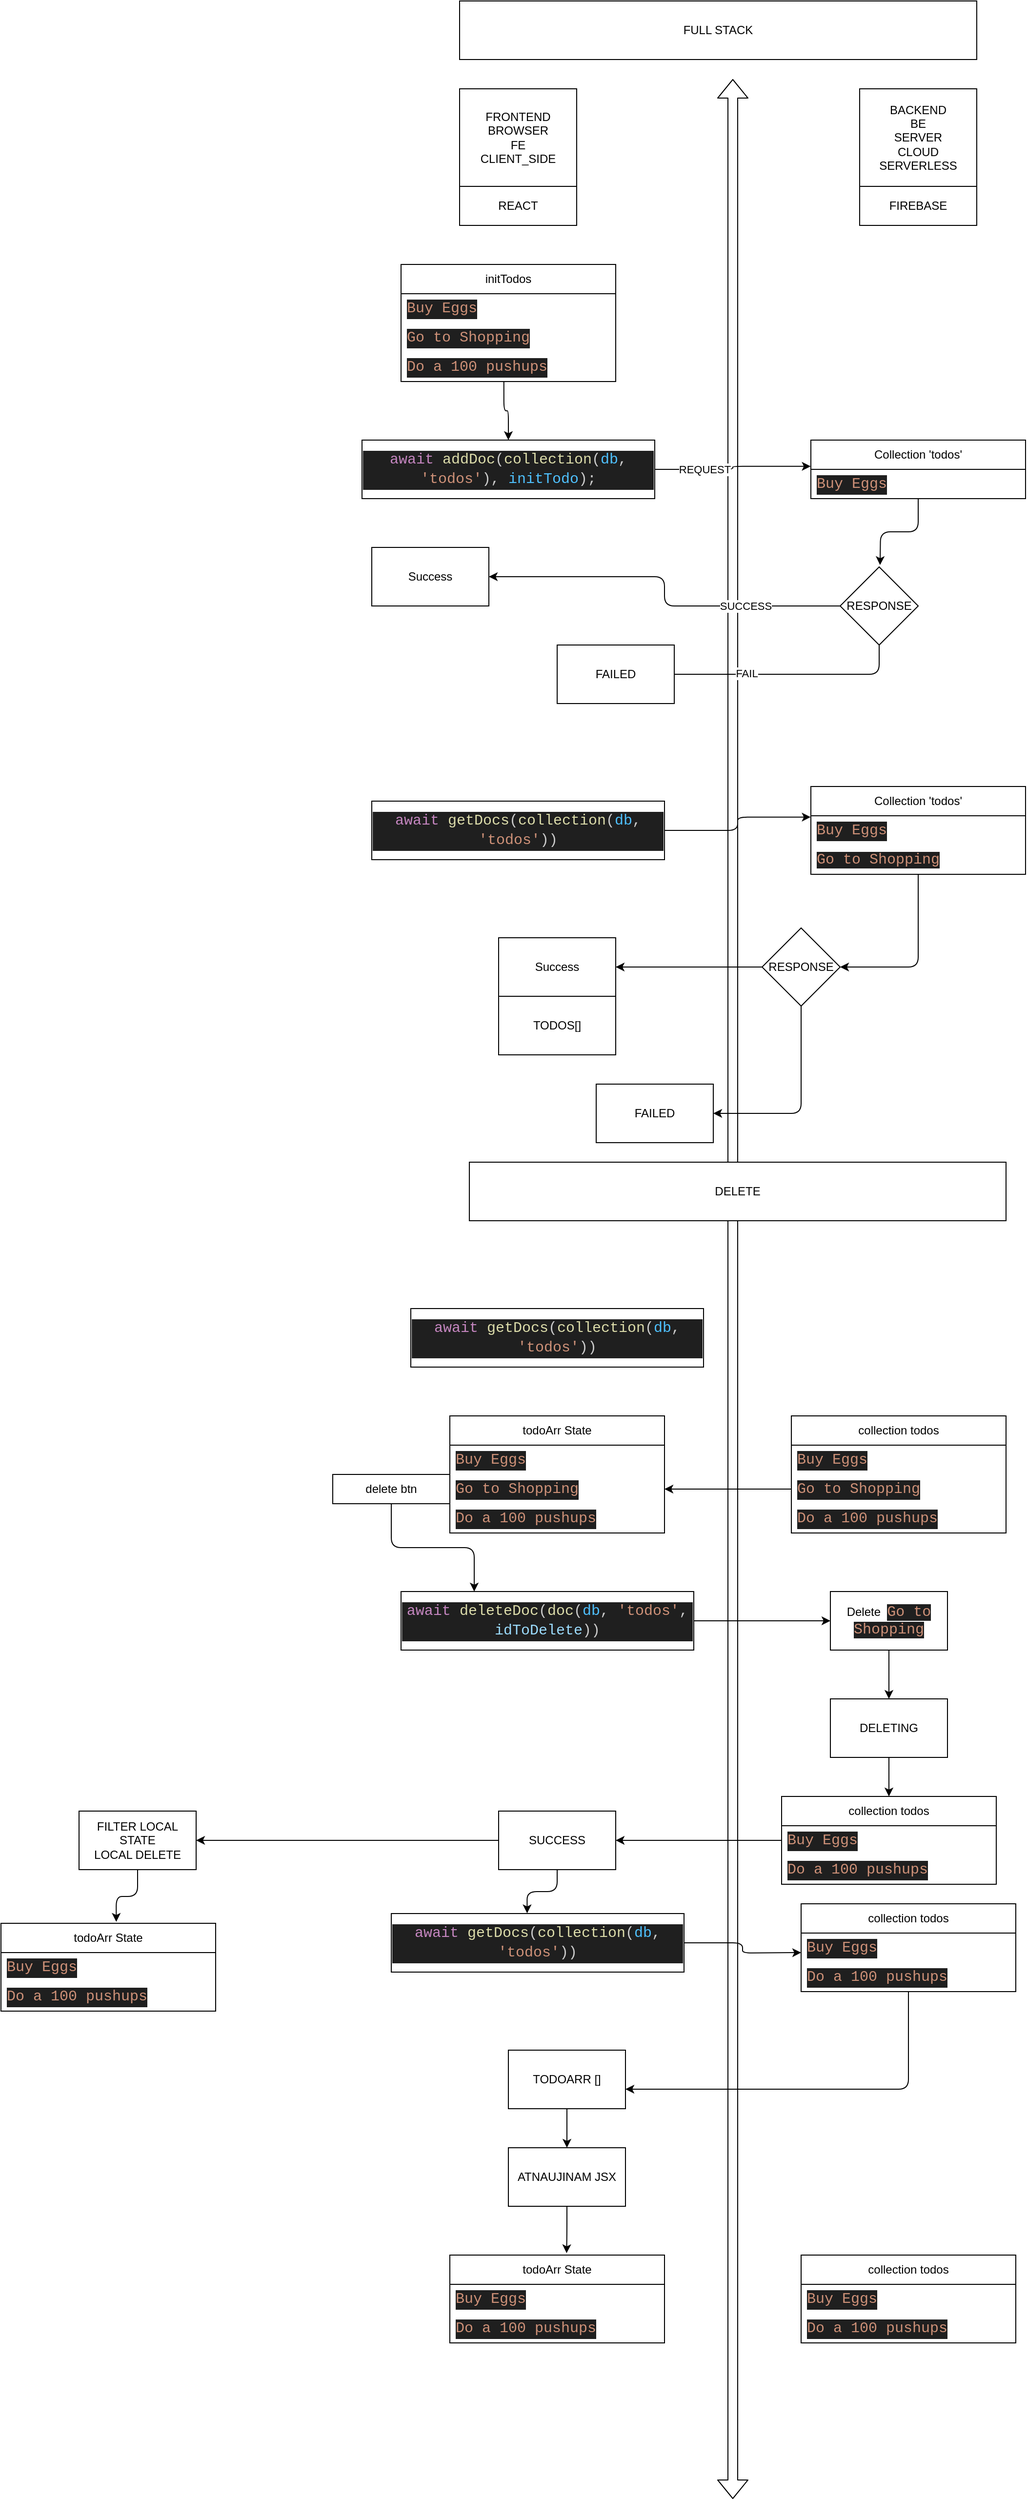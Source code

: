 <mxfile>
    <diagram id="ngRAPKE_8LOOHrz7kV6Y" name="Page-1">
        <mxGraphModel dx="1738" dy="1558" grid="1" gridSize="10" guides="1" tooltips="1" connect="1" arrows="1" fold="1" page="1" pageScale="1" pageWidth="850" pageHeight="1100" math="0" shadow="0">
            <root>
                <mxCell id="0"/>
                <mxCell id="1" parent="0"/>
                <mxCell id="2" value="" style="shape=flexArrow;endArrow=classic;startArrow=classic;html=1;" edge="1" parent="1">
                    <mxGeometry width="100" height="100" relative="1" as="geometry">
                        <mxPoint x="400" y="2490" as="sourcePoint"/>
                        <mxPoint x="400" y="10" as="targetPoint"/>
                    </mxGeometry>
                </mxCell>
                <mxCell id="4" value="BACKEND&lt;br&gt;BE&lt;br&gt;SERVER&lt;br&gt;CLOUD&lt;br&gt;SERVERLESS" style="rounded=0;whiteSpace=wrap;html=1;" vertex="1" parent="1">
                    <mxGeometry x="530" y="20" width="120" height="100" as="geometry"/>
                </mxCell>
                <mxCell id="5" value="FRONTEND&lt;br&gt;BROWSER&lt;br&gt;FE&lt;br&gt;CLIENT_SIDE" style="rounded=0;whiteSpace=wrap;html=1;" vertex="1" parent="1">
                    <mxGeometry x="120" y="20" width="120" height="100" as="geometry"/>
                </mxCell>
                <mxCell id="6" value="REACT" style="rounded=0;whiteSpace=wrap;html=1;" vertex="1" parent="1">
                    <mxGeometry x="120" y="120" width="120" height="40" as="geometry"/>
                </mxCell>
                <mxCell id="7" value="FIREBASE" style="rounded=0;whiteSpace=wrap;html=1;" vertex="1" parent="1">
                    <mxGeometry x="530" y="120" width="120" height="40" as="geometry"/>
                </mxCell>
                <mxCell id="8" value="FULL STACK" style="rounded=0;whiteSpace=wrap;html=1;" vertex="1" parent="1">
                    <mxGeometry x="120" y="-70" width="530" height="60" as="geometry"/>
                </mxCell>
                <mxCell id="9" value="initTodos" style="swimlane;fontStyle=0;childLayout=stackLayout;horizontal=1;startSize=30;horizontalStack=0;resizeParent=1;resizeParentMax=0;resizeLast=0;collapsible=1;marginBottom=0;whiteSpace=wrap;html=1;" vertex="1" parent="1">
                    <mxGeometry x="60" y="200" width="220" height="120" as="geometry"/>
                </mxCell>
                <mxCell id="10" value="&lt;div style=&quot;color: rgb(204, 204, 204); background-color: rgb(31, 31, 31); font-family: &amp;quot;Cascadia code PL&amp;quot;, Menlo, Monaco, &amp;quot;Courier New&amp;quot;, monospace, Consolas, &amp;quot;Courier New&amp;quot;, monospace; font-size: 15px; line-height: 20px;&quot;&gt;&lt;span style=&quot;color: #ce9178;&quot;&gt;Buy Eggs&lt;/span&gt;&lt;/div&gt;" style="text;strokeColor=none;fillColor=none;align=left;verticalAlign=middle;spacingLeft=4;spacingRight=4;overflow=hidden;points=[[0,0.5],[1,0.5]];portConstraint=eastwest;rotatable=0;whiteSpace=wrap;html=1;" vertex="1" parent="9">
                    <mxGeometry y="30" width="220" height="30" as="geometry"/>
                </mxCell>
                <mxCell id="11" value="&lt;div style=&quot;color: rgb(204, 204, 204); background-color: rgb(31, 31, 31); font-family: &amp;quot;Cascadia code PL&amp;quot;, Menlo, Monaco, &amp;quot;Courier New&amp;quot;, monospace, Consolas, &amp;quot;Courier New&amp;quot;, monospace; font-size: 15px; line-height: 20px;&quot;&gt;&lt;span style=&quot;color: #ce9178;&quot;&gt;Go to Shopping&lt;/span&gt;&lt;/div&gt;" style="text;strokeColor=none;fillColor=none;align=left;verticalAlign=middle;spacingLeft=4;spacingRight=4;overflow=hidden;points=[[0,0.5],[1,0.5]];portConstraint=eastwest;rotatable=0;whiteSpace=wrap;html=1;" vertex="1" parent="9">
                    <mxGeometry y="60" width="220" height="30" as="geometry"/>
                </mxCell>
                <mxCell id="12" value="&lt;div style=&quot;color: rgb(204, 204, 204); background-color: rgb(31, 31, 31); font-family: &amp;quot;Cascadia code PL&amp;quot;, Menlo, Monaco, &amp;quot;Courier New&amp;quot;, monospace, Consolas, &amp;quot;Courier New&amp;quot;, monospace; font-size: 15px; line-height: 20px;&quot;&gt;&lt;span style=&quot;color: #ce9178;&quot;&gt;Do a 100 pushups&lt;/span&gt;&lt;/div&gt;" style="text;strokeColor=none;fillColor=none;align=left;verticalAlign=middle;spacingLeft=4;spacingRight=4;overflow=hidden;points=[[0,0.5],[1,0.5]];portConstraint=eastwest;rotatable=0;whiteSpace=wrap;html=1;" vertex="1" parent="9">
                    <mxGeometry y="90" width="220" height="30" as="geometry"/>
                </mxCell>
                <mxCell id="13" style="edgeStyle=orthogonalEdgeStyle;html=1;entryX=0.5;entryY=0;entryDx=0;entryDy=0;exitX=0.479;exitY=0.989;exitDx=0;exitDy=0;exitPerimeter=0;" edge="1" parent="1" source="12" target="18">
                    <mxGeometry relative="1" as="geometry">
                        <mxPoint x="510" y="220" as="targetPoint"/>
                    </mxGeometry>
                </mxCell>
                <mxCell id="21" style="edgeStyle=orthogonalEdgeStyle;html=1;entryX=0.591;entryY=-0.033;entryDx=0;entryDy=0;entryPerimeter=0;" edge="1" parent="1" source="14">
                    <mxGeometry relative="1" as="geometry">
                        <mxPoint x="550.92" y="508.02" as="targetPoint"/>
                    </mxGeometry>
                </mxCell>
                <mxCell id="14" value="Collection 'todos'" style="swimlane;fontStyle=0;childLayout=stackLayout;horizontal=1;startSize=30;horizontalStack=0;resizeParent=1;resizeParentMax=0;resizeLast=0;collapsible=1;marginBottom=0;whiteSpace=wrap;html=1;" vertex="1" parent="1">
                    <mxGeometry x="480" y="380" width="220" height="60" as="geometry"/>
                </mxCell>
                <mxCell id="15" value="&lt;div style=&quot;color: rgb(204, 204, 204); background-color: rgb(31, 31, 31); font-family: &amp;quot;Cascadia code PL&amp;quot;, Menlo, Monaco, &amp;quot;Courier New&amp;quot;, monospace, Consolas, &amp;quot;Courier New&amp;quot;, monospace; font-size: 15px; line-height: 20px;&quot;&gt;&lt;span style=&quot;color: #ce9178;&quot;&gt;Buy Eggs&lt;/span&gt;&lt;/div&gt;" style="text;strokeColor=none;fillColor=none;align=left;verticalAlign=middle;spacingLeft=4;spacingRight=4;overflow=hidden;points=[[0,0.5],[1,0.5]];portConstraint=eastwest;rotatable=0;whiteSpace=wrap;html=1;" vertex="1" parent="14">
                    <mxGeometry y="30" width="220" height="30" as="geometry"/>
                </mxCell>
                <mxCell id="19" style="edgeStyle=orthogonalEdgeStyle;html=1;entryX=-0.001;entryY=-0.103;entryDx=0;entryDy=0;entryPerimeter=0;" edge="1" parent="1" source="18" target="15">
                    <mxGeometry relative="1" as="geometry"/>
                </mxCell>
                <mxCell id="29" value="REQUEST" style="edgeLabel;html=1;align=center;verticalAlign=middle;resizable=0;points=[];" vertex="1" connectable="0" parent="19">
                    <mxGeometry x="-0.378" relative="1" as="geometry">
                        <mxPoint as="offset"/>
                    </mxGeometry>
                </mxCell>
                <mxCell id="18" value="&lt;div style=&quot;color: rgb(204, 204, 204); background-color: rgb(31, 31, 31); font-family: &amp;quot;Cascadia code PL&amp;quot;, Menlo, Monaco, &amp;quot;Courier New&amp;quot;, monospace, Consolas, &amp;quot;Courier New&amp;quot;, monospace; font-size: 15px; line-height: 20px;&quot;&gt;&lt;span style=&quot;color: #c586c0;&quot;&gt;await&lt;/span&gt; &lt;span style=&quot;color: #dcdcaa;&quot;&gt;addDoc&lt;/span&gt;(&lt;span style=&quot;color: #dcdcaa;&quot;&gt;collection&lt;/span&gt;(&lt;span style=&quot;color: #4fc1ff;&quot;&gt;db&lt;/span&gt;, &lt;span style=&quot;color: #ce9178;&quot;&gt;'todos'&lt;/span&gt;), &lt;span style=&quot;color: #4fc1ff;&quot;&gt;initTodo&lt;/span&gt;);&lt;/div&gt;" style="rounded=0;whiteSpace=wrap;html=1;" vertex="1" parent="1">
                    <mxGeometry x="20" y="380" width="300" height="60" as="geometry"/>
                </mxCell>
                <mxCell id="22" style="edgeStyle=orthogonalEdgeStyle;html=1;exitX=0;exitY=0.5;exitDx=0;exitDy=0;entryX=1;entryY=0.5;entryDx=0;entryDy=0;" edge="1" parent="1" source="24" target="23">
                    <mxGeometry relative="1" as="geometry">
                        <mxPoint x="240" y="520" as="targetPoint"/>
                        <mxPoint x="480" y="540" as="sourcePoint"/>
                    </mxGeometry>
                </mxCell>
                <mxCell id="25" value="SUCCESS" style="edgeLabel;html=1;align=center;verticalAlign=middle;resizable=0;points=[];" vertex="1" connectable="0" parent="22">
                    <mxGeometry x="-0.398" y="2" relative="1" as="geometry">
                        <mxPoint x="20" y="-2" as="offset"/>
                    </mxGeometry>
                </mxCell>
                <mxCell id="23" value="Success" style="rounded=0;whiteSpace=wrap;html=1;" vertex="1" parent="1">
                    <mxGeometry x="30" y="490" width="120" height="60" as="geometry"/>
                </mxCell>
                <mxCell id="26" style="edgeStyle=orthogonalEdgeStyle;html=1;entryX=1;entryY=0.5;entryDx=0;entryDy=0;" edge="1" parent="1" source="24" target="28">
                    <mxGeometry relative="1" as="geometry">
                        <mxPoint x="290" y="660" as="targetPoint"/>
                        <Array as="points">
                            <mxPoint x="550" y="620"/>
                            <mxPoint x="290" y="620"/>
                            <mxPoint x="290" y="630"/>
                            <mxPoint x="250" y="630"/>
                        </Array>
                    </mxGeometry>
                </mxCell>
                <mxCell id="27" value="FAIL" style="edgeLabel;html=1;align=center;verticalAlign=middle;resizable=0;points=[];" vertex="1" connectable="0" parent="26">
                    <mxGeometry x="-0.246" y="-1" relative="1" as="geometry">
                        <mxPoint as="offset"/>
                    </mxGeometry>
                </mxCell>
                <mxCell id="24" value="RESPONSE" style="rhombus;whiteSpace=wrap;html=1;" vertex="1" parent="1">
                    <mxGeometry x="510" y="510" width="80" height="80" as="geometry"/>
                </mxCell>
                <mxCell id="28" value="FAILED" style="rounded=0;whiteSpace=wrap;html=1;" vertex="1" parent="1">
                    <mxGeometry x="220" y="590" width="120" height="60" as="geometry"/>
                </mxCell>
                <mxCell id="33" style="edgeStyle=orthogonalEdgeStyle;html=1;entryX=-0.001;entryY=0.045;entryDx=0;entryDy=0;entryPerimeter=0;" edge="1" parent="1" source="30" target="32">
                    <mxGeometry relative="1" as="geometry"/>
                </mxCell>
                <mxCell id="30" value="&lt;div style=&quot;color: rgb(204, 204, 204); background-color: rgb(31, 31, 31); font-family: &amp;quot;Cascadia code PL&amp;quot;, Menlo, Monaco, &amp;quot;Courier New&amp;quot;, monospace, Consolas, &amp;quot;Courier New&amp;quot;, monospace; font-size: 15px; line-height: 20px;&quot;&gt;&lt;span style=&quot;color: #c586c0;&quot;&gt;await&lt;/span&gt; &lt;span style=&quot;color: #dcdcaa;&quot;&gt;getDocs&lt;/span&gt;(&lt;span style=&quot;color: #dcdcaa;&quot;&gt;collection&lt;/span&gt;(&lt;span style=&quot;color: #4fc1ff;&quot;&gt;db&lt;/span&gt;, &lt;span style=&quot;color: #ce9178;&quot;&gt;'todos'&lt;/span&gt;))&lt;/div&gt;" style="rounded=0;whiteSpace=wrap;html=1;" vertex="1" parent="1">
                    <mxGeometry x="30" y="750" width="300" height="60" as="geometry"/>
                </mxCell>
                <mxCell id="37" style="edgeStyle=orthogonalEdgeStyle;html=1;entryX=1;entryY=0.5;entryDx=0;entryDy=0;" edge="1" parent="1" source="31" target="36">
                    <mxGeometry relative="1" as="geometry"/>
                </mxCell>
                <mxCell id="31" value="Collection 'todos'" style="swimlane;fontStyle=0;childLayout=stackLayout;horizontal=1;startSize=30;horizontalStack=0;resizeParent=1;resizeParentMax=0;resizeLast=0;collapsible=1;marginBottom=0;whiteSpace=wrap;html=1;" vertex="1" parent="1">
                    <mxGeometry x="480" y="735" width="220" height="90" as="geometry"/>
                </mxCell>
                <mxCell id="32" value="&lt;div style=&quot;color: rgb(204, 204, 204); background-color: rgb(31, 31, 31); font-family: &amp;quot;Cascadia code PL&amp;quot;, Menlo, Monaco, &amp;quot;Courier New&amp;quot;, monospace, Consolas, &amp;quot;Courier New&amp;quot;, monospace; font-size: 15px; line-height: 20px;&quot;&gt;&lt;span style=&quot;color: #ce9178;&quot;&gt;Buy Eggs&lt;/span&gt;&lt;/div&gt;" style="text;strokeColor=none;fillColor=none;align=left;verticalAlign=middle;spacingLeft=4;spacingRight=4;overflow=hidden;points=[[0,0.5],[1,0.5]];portConstraint=eastwest;rotatable=0;whiteSpace=wrap;html=1;" vertex="1" parent="31">
                    <mxGeometry y="30" width="220" height="30" as="geometry"/>
                </mxCell>
                <mxCell id="35" value="&lt;span style=&quot;color: rgb(206, 145, 120); font-family: &amp;quot;Cascadia code PL&amp;quot;, Menlo, Monaco, &amp;quot;Courier New&amp;quot;, monospace, Consolas, &amp;quot;Courier New&amp;quot;, monospace; font-size: 15px; background-color: rgb(31, 31, 31);&quot;&gt;Go to Shopping&lt;/span&gt;" style="text;strokeColor=none;fillColor=none;align=left;verticalAlign=middle;spacingLeft=4;spacingRight=4;overflow=hidden;points=[[0,0.5],[1,0.5]];portConstraint=eastwest;rotatable=0;whiteSpace=wrap;html=1;" vertex="1" parent="31">
                    <mxGeometry y="60" width="220" height="30" as="geometry"/>
                </mxCell>
                <mxCell id="38" style="edgeStyle=orthogonalEdgeStyle;html=1;" edge="1" parent="1" source="36">
                    <mxGeometry relative="1" as="geometry">
                        <mxPoint x="280" y="920" as="targetPoint"/>
                    </mxGeometry>
                </mxCell>
                <mxCell id="41" style="edgeStyle=orthogonalEdgeStyle;html=1;" edge="1" parent="1" source="36">
                    <mxGeometry relative="1" as="geometry">
                        <mxPoint x="380" y="1070" as="targetPoint"/>
                        <Array as="points">
                            <mxPoint x="470" y="1070"/>
                        </Array>
                    </mxGeometry>
                </mxCell>
                <mxCell id="36" value="RESPONSE" style="rhombus;whiteSpace=wrap;html=1;" vertex="1" parent="1">
                    <mxGeometry x="430" y="880" width="80" height="80" as="geometry"/>
                </mxCell>
                <mxCell id="39" value="Success" style="rounded=0;whiteSpace=wrap;html=1;" vertex="1" parent="1">
                    <mxGeometry x="160" y="890" width="120" height="60" as="geometry"/>
                </mxCell>
                <mxCell id="40" value="TODOS[]" style="rounded=0;whiteSpace=wrap;html=1;" vertex="1" parent="1">
                    <mxGeometry x="160" y="950" width="120" height="60" as="geometry"/>
                </mxCell>
                <mxCell id="42" value="FAILED" style="rounded=0;whiteSpace=wrap;html=1;" vertex="1" parent="1">
                    <mxGeometry x="260" y="1040" width="120" height="60" as="geometry"/>
                </mxCell>
                <mxCell id="43" value="collection todos" style="swimlane;fontStyle=0;childLayout=stackLayout;horizontal=1;startSize=30;horizontalStack=0;resizeParent=1;resizeParentMax=0;resizeLast=0;collapsible=1;marginBottom=0;whiteSpace=wrap;html=1;" vertex="1" parent="1">
                    <mxGeometry x="460" y="1380" width="220" height="120" as="geometry"/>
                </mxCell>
                <mxCell id="44" value="&lt;div style=&quot;color: rgb(204, 204, 204); background-color: rgb(31, 31, 31); font-family: &amp;quot;Cascadia code PL&amp;quot;, Menlo, Monaco, &amp;quot;Courier New&amp;quot;, monospace, Consolas, &amp;quot;Courier New&amp;quot;, monospace; font-size: 15px; line-height: 20px;&quot;&gt;&lt;span style=&quot;color: #ce9178;&quot;&gt;Buy Eggs&lt;/span&gt;&lt;/div&gt;" style="text;strokeColor=none;fillColor=none;align=left;verticalAlign=middle;spacingLeft=4;spacingRight=4;overflow=hidden;points=[[0,0.5],[1,0.5]];portConstraint=eastwest;rotatable=0;whiteSpace=wrap;html=1;" vertex="1" parent="43">
                    <mxGeometry y="30" width="220" height="30" as="geometry"/>
                </mxCell>
                <mxCell id="45" value="&lt;div style=&quot;color: rgb(204, 204, 204); background-color: rgb(31, 31, 31); font-family: &amp;quot;Cascadia code PL&amp;quot;, Menlo, Monaco, &amp;quot;Courier New&amp;quot;, monospace, Consolas, &amp;quot;Courier New&amp;quot;, monospace; font-size: 15px; line-height: 20px;&quot;&gt;&lt;span style=&quot;color: #ce9178;&quot;&gt;Go to Shopping&lt;/span&gt;&lt;/div&gt;" style="text;strokeColor=none;fillColor=none;align=left;verticalAlign=middle;spacingLeft=4;spacingRight=4;overflow=hidden;points=[[0,0.5],[1,0.5]];portConstraint=eastwest;rotatable=0;whiteSpace=wrap;html=1;" vertex="1" parent="43">
                    <mxGeometry y="60" width="220" height="30" as="geometry"/>
                </mxCell>
                <mxCell id="46" value="&lt;div style=&quot;color: rgb(204, 204, 204); background-color: rgb(31, 31, 31); font-family: &amp;quot;Cascadia code PL&amp;quot;, Menlo, Monaco, &amp;quot;Courier New&amp;quot;, monospace, Consolas, &amp;quot;Courier New&amp;quot;, monospace; font-size: 15px; line-height: 20px;&quot;&gt;&lt;span style=&quot;color: #ce9178;&quot;&gt;Do a 100 pushups&lt;/span&gt;&lt;/div&gt;" style="text;strokeColor=none;fillColor=none;align=left;verticalAlign=middle;spacingLeft=4;spacingRight=4;overflow=hidden;points=[[0,0.5],[1,0.5]];portConstraint=eastwest;rotatable=0;whiteSpace=wrap;html=1;" vertex="1" parent="43">
                    <mxGeometry y="90" width="220" height="30" as="geometry"/>
                </mxCell>
                <mxCell id="47" value="DELETE" style="rounded=0;whiteSpace=wrap;html=1;" vertex="1" parent="1">
                    <mxGeometry x="130" y="1120" width="550" height="60" as="geometry"/>
                </mxCell>
                <mxCell id="48" value="todoArr State" style="swimlane;fontStyle=0;childLayout=stackLayout;horizontal=1;startSize=30;horizontalStack=0;resizeParent=1;resizeParentMax=0;resizeLast=0;collapsible=1;marginBottom=0;whiteSpace=wrap;html=1;" vertex="1" parent="1">
                    <mxGeometry x="110" y="1380" width="220" height="120" as="geometry"/>
                </mxCell>
                <mxCell id="49" value="&lt;div style=&quot;color: rgb(204, 204, 204); background-color: rgb(31, 31, 31); font-family: &amp;quot;Cascadia code PL&amp;quot;, Menlo, Monaco, &amp;quot;Courier New&amp;quot;, monospace, Consolas, &amp;quot;Courier New&amp;quot;, monospace; font-size: 15px; line-height: 20px;&quot;&gt;&lt;span style=&quot;color: #ce9178;&quot;&gt;Buy Eggs&lt;/span&gt;&lt;/div&gt;" style="text;strokeColor=none;fillColor=none;align=left;verticalAlign=middle;spacingLeft=4;spacingRight=4;overflow=hidden;points=[[0,0.5],[1,0.5]];portConstraint=eastwest;rotatable=0;whiteSpace=wrap;html=1;" vertex="1" parent="48">
                    <mxGeometry y="30" width="220" height="30" as="geometry"/>
                </mxCell>
                <mxCell id="50" value="&lt;div style=&quot;color: rgb(204, 204, 204); background-color: rgb(31, 31, 31); font-family: &amp;quot;Cascadia code PL&amp;quot;, Menlo, Monaco, &amp;quot;Courier New&amp;quot;, monospace, Consolas, &amp;quot;Courier New&amp;quot;, monospace; font-size: 15px; line-height: 20px;&quot;&gt;&lt;span style=&quot;color: #ce9178;&quot;&gt;Go to Shopping&lt;/span&gt;&lt;/div&gt;" style="text;strokeColor=none;fillColor=none;align=left;verticalAlign=middle;spacingLeft=4;spacingRight=4;overflow=hidden;points=[[0,0.5],[1,0.5]];portConstraint=eastwest;rotatable=0;whiteSpace=wrap;html=1;" vertex="1" parent="48">
                    <mxGeometry y="60" width="220" height="30" as="geometry"/>
                </mxCell>
                <mxCell id="51" value="&lt;div style=&quot;color: rgb(204, 204, 204); background-color: rgb(31, 31, 31); font-family: &amp;quot;Cascadia code PL&amp;quot;, Menlo, Monaco, &amp;quot;Courier New&amp;quot;, monospace, Consolas, &amp;quot;Courier New&amp;quot;, monospace; font-size: 15px; line-height: 20px;&quot;&gt;&lt;span style=&quot;color: #ce9178;&quot;&gt;Do a 100 pushups&lt;/span&gt;&lt;/div&gt;" style="text;strokeColor=none;fillColor=none;align=left;verticalAlign=middle;spacingLeft=4;spacingRight=4;overflow=hidden;points=[[0,0.5],[1,0.5]];portConstraint=eastwest;rotatable=0;whiteSpace=wrap;html=1;" vertex="1" parent="48">
                    <mxGeometry y="90" width="220" height="30" as="geometry"/>
                </mxCell>
                <mxCell id="52" value="&lt;div style=&quot;color: rgb(204, 204, 204); background-color: rgb(31, 31, 31); font-family: &amp;quot;Cascadia code PL&amp;quot;, Menlo, Monaco, &amp;quot;Courier New&amp;quot;, monospace, Consolas, &amp;quot;Courier New&amp;quot;, monospace; font-size: 15px; line-height: 20px;&quot;&gt;&lt;span style=&quot;color: #c586c0;&quot;&gt;await&lt;/span&gt; &lt;span style=&quot;color: #dcdcaa;&quot;&gt;getDocs&lt;/span&gt;(&lt;span style=&quot;color: #dcdcaa;&quot;&gt;collection&lt;/span&gt;(&lt;span style=&quot;color: #4fc1ff;&quot;&gt;db&lt;/span&gt;, &lt;span style=&quot;color: #ce9178;&quot;&gt;'todos'&lt;/span&gt;))&lt;/div&gt;" style="rounded=0;whiteSpace=wrap;html=1;" vertex="1" parent="1">
                    <mxGeometry x="70" y="1270" width="300" height="60" as="geometry"/>
                </mxCell>
                <mxCell id="53" style="edgeStyle=orthogonalEdgeStyle;html=1;entryX=1;entryY=0.5;entryDx=0;entryDy=0;" edge="1" parent="1" source="45" target="50">
                    <mxGeometry relative="1" as="geometry"/>
                </mxCell>
                <mxCell id="57" style="edgeStyle=orthogonalEdgeStyle;html=1;entryX=0;entryY=0.5;entryDx=0;entryDy=0;" edge="1" parent="1" source="54" target="58">
                    <mxGeometry relative="1" as="geometry">
                        <mxPoint x="480" y="1590" as="targetPoint"/>
                    </mxGeometry>
                </mxCell>
                <mxCell id="54" value="&lt;div style=&quot;color: rgb(204, 204, 204); background-color: rgb(31, 31, 31); font-family: &amp;quot;Cascadia code PL&amp;quot;, Menlo, Monaco, &amp;quot;Courier New&amp;quot;, monospace, Consolas, &amp;quot;Courier New&amp;quot;, monospace; font-size: 15px; line-height: 20px;&quot;&gt;&lt;div style=&quot;line-height: 20px;&quot;&gt;&lt;span style=&quot;color: #c586c0;&quot;&gt;await&lt;/span&gt; &lt;span style=&quot;color: #dcdcaa;&quot;&gt;deleteDoc&lt;/span&gt;(&lt;span style=&quot;color: #dcdcaa;&quot;&gt;doc&lt;/span&gt;(&lt;span style=&quot;color: #4fc1ff;&quot;&gt;db&lt;/span&gt;, &lt;span style=&quot;color: #ce9178;&quot;&gt;'todos'&lt;/span&gt;, &lt;span style=&quot;color: #9cdcfe;&quot;&gt;idToDelete&lt;/span&gt;))&lt;/div&gt;&lt;/div&gt;" style="rounded=0;whiteSpace=wrap;html=1;" vertex="1" parent="1">
                    <mxGeometry x="60" y="1560" width="300" height="60" as="geometry"/>
                </mxCell>
                <mxCell id="56" style="edgeStyle=orthogonalEdgeStyle;html=1;entryX=0.25;entryY=0;entryDx=0;entryDy=0;" edge="1" parent="1" source="55" target="54">
                    <mxGeometry relative="1" as="geometry"/>
                </mxCell>
                <mxCell id="55" value="delete btn" style="rounded=0;whiteSpace=wrap;html=1;" vertex="1" parent="1">
                    <mxGeometry x="-10" y="1440" width="120" height="30" as="geometry"/>
                </mxCell>
                <mxCell id="64" style="edgeStyle=orthogonalEdgeStyle;html=1;entryX=0.5;entryY=0;entryDx=0;entryDy=0;" edge="1" parent="1" source="58" target="59">
                    <mxGeometry relative="1" as="geometry"/>
                </mxCell>
                <mxCell id="58" value="Delete&amp;nbsp;&amp;nbsp;&lt;span style=&quot;color: rgb(206, 145, 120); font-family: &amp;quot;Cascadia code PL&amp;quot;, Menlo, Monaco, &amp;quot;Courier New&amp;quot;, monospace, Consolas, &amp;quot;Courier New&amp;quot;, monospace; font-size: 15px; text-align: left; background-color: rgb(31, 31, 31);&quot;&gt;Go to Shopping&lt;/span&gt;" style="rounded=0;whiteSpace=wrap;html=1;" vertex="1" parent="1">
                    <mxGeometry x="500" y="1560" width="120" height="60" as="geometry"/>
                </mxCell>
                <mxCell id="65" style="edgeStyle=orthogonalEdgeStyle;html=1;entryX=0.5;entryY=0;entryDx=0;entryDy=0;" edge="1" parent="1" source="59" target="60">
                    <mxGeometry relative="1" as="geometry"/>
                </mxCell>
                <mxCell id="59" value="DELETING" style="rounded=0;whiteSpace=wrap;html=1;" vertex="1" parent="1">
                    <mxGeometry x="500" y="1670" width="120" height="60" as="geometry"/>
                </mxCell>
                <mxCell id="60" value="collection todos" style="swimlane;fontStyle=0;childLayout=stackLayout;horizontal=1;startSize=30;horizontalStack=0;resizeParent=1;resizeParentMax=0;resizeLast=0;collapsible=1;marginBottom=0;whiteSpace=wrap;html=1;" vertex="1" parent="1">
                    <mxGeometry x="450" y="1770" width="220" height="90" as="geometry"/>
                </mxCell>
                <mxCell id="61" value="&lt;div style=&quot;color: rgb(204, 204, 204); background-color: rgb(31, 31, 31); font-family: &amp;quot;Cascadia code PL&amp;quot;, Menlo, Monaco, &amp;quot;Courier New&amp;quot;, monospace, Consolas, &amp;quot;Courier New&amp;quot;, monospace; font-size: 15px; line-height: 20px;&quot;&gt;&lt;span style=&quot;color: #ce9178;&quot;&gt;Buy Eggs&lt;/span&gt;&lt;/div&gt;" style="text;strokeColor=none;fillColor=none;align=left;verticalAlign=middle;spacingLeft=4;spacingRight=4;overflow=hidden;points=[[0,0.5],[1,0.5]];portConstraint=eastwest;rotatable=0;whiteSpace=wrap;html=1;" vertex="1" parent="60">
                    <mxGeometry y="30" width="220" height="30" as="geometry"/>
                </mxCell>
                <mxCell id="63" value="&lt;div style=&quot;color: rgb(204, 204, 204); background-color: rgb(31, 31, 31); font-family: &amp;quot;Cascadia code PL&amp;quot;, Menlo, Monaco, &amp;quot;Courier New&amp;quot;, monospace, Consolas, &amp;quot;Courier New&amp;quot;, monospace; font-size: 15px; line-height: 20px;&quot;&gt;&lt;span style=&quot;color: #ce9178;&quot;&gt;Do a 100 pushups&lt;/span&gt;&lt;/div&gt;" style="text;strokeColor=none;fillColor=none;align=left;verticalAlign=middle;spacingLeft=4;spacingRight=4;overflow=hidden;points=[[0,0.5],[1,0.5]];portConstraint=eastwest;rotatable=0;whiteSpace=wrap;html=1;" vertex="1" parent="60">
                    <mxGeometry y="60" width="220" height="30" as="geometry"/>
                </mxCell>
                <mxCell id="66" style="edgeStyle=orthogonalEdgeStyle;html=1;" edge="1" parent="1" source="61" target="67">
                    <mxGeometry relative="1" as="geometry">
                        <mxPoint x="310" y="1815" as="targetPoint"/>
                    </mxGeometry>
                </mxCell>
                <mxCell id="69" style="edgeStyle=orthogonalEdgeStyle;html=1;entryX=0.464;entryY=-0.005;entryDx=0;entryDy=0;entryPerimeter=0;" edge="1" parent="1" source="67" target="68">
                    <mxGeometry relative="1" as="geometry"/>
                </mxCell>
                <mxCell id="86" style="edgeStyle=orthogonalEdgeStyle;html=1;" edge="1" parent="1" source="67" target="87">
                    <mxGeometry relative="1" as="geometry">
                        <mxPoint x="-190" y="1830" as="targetPoint"/>
                    </mxGeometry>
                </mxCell>
                <mxCell id="67" value="SUCCESS" style="rounded=0;whiteSpace=wrap;html=1;" vertex="1" parent="1">
                    <mxGeometry x="160" y="1785" width="120" height="60" as="geometry"/>
                </mxCell>
                <mxCell id="70" style="edgeStyle=orthogonalEdgeStyle;html=1;" edge="1" parent="1" source="68">
                    <mxGeometry relative="1" as="geometry">
                        <mxPoint x="470" y="1930" as="targetPoint"/>
                    </mxGeometry>
                </mxCell>
                <mxCell id="68" value="&lt;div style=&quot;color: rgb(204, 204, 204); background-color: rgb(31, 31, 31); font-family: &amp;quot;Cascadia code PL&amp;quot;, Menlo, Monaco, &amp;quot;Courier New&amp;quot;, monospace, Consolas, &amp;quot;Courier New&amp;quot;, monospace; font-size: 15px; line-height: 20px;&quot;&gt;&lt;span style=&quot;color: #c586c0;&quot;&gt;await&lt;/span&gt; &lt;span style=&quot;color: #dcdcaa;&quot;&gt;getDocs&lt;/span&gt;(&lt;span style=&quot;color: #dcdcaa;&quot;&gt;collection&lt;/span&gt;(&lt;span style=&quot;color: #4fc1ff;&quot;&gt;db&lt;/span&gt;, &lt;span style=&quot;color: #ce9178;&quot;&gt;'todos'&lt;/span&gt;))&lt;/div&gt;" style="rounded=0;whiteSpace=wrap;html=1;" vertex="1" parent="1">
                    <mxGeometry x="50" y="1890" width="300" height="60" as="geometry"/>
                </mxCell>
                <mxCell id="74" style="edgeStyle=orthogonalEdgeStyle;html=1;" edge="1" parent="1" source="71" target="75">
                    <mxGeometry relative="1" as="geometry">
                        <mxPoint x="280" y="2070" as="targetPoint"/>
                        <Array as="points">
                            <mxPoint x="580" y="2070"/>
                        </Array>
                    </mxGeometry>
                </mxCell>
                <mxCell id="71" value="collection todos" style="swimlane;fontStyle=0;childLayout=stackLayout;horizontal=1;startSize=30;horizontalStack=0;resizeParent=1;resizeParentMax=0;resizeLast=0;collapsible=1;marginBottom=0;whiteSpace=wrap;html=1;" vertex="1" parent="1">
                    <mxGeometry x="470" y="1880" width="220" height="90" as="geometry"/>
                </mxCell>
                <mxCell id="72" value="&lt;div style=&quot;color: rgb(204, 204, 204); background-color: rgb(31, 31, 31); font-family: &amp;quot;Cascadia code PL&amp;quot;, Menlo, Monaco, &amp;quot;Courier New&amp;quot;, monospace, Consolas, &amp;quot;Courier New&amp;quot;, monospace; font-size: 15px; line-height: 20px;&quot;&gt;&lt;span style=&quot;color: #ce9178;&quot;&gt;Buy Eggs&lt;/span&gt;&lt;/div&gt;" style="text;strokeColor=none;fillColor=none;align=left;verticalAlign=middle;spacingLeft=4;spacingRight=4;overflow=hidden;points=[[0,0.5],[1,0.5]];portConstraint=eastwest;rotatable=0;whiteSpace=wrap;html=1;" vertex="1" parent="71">
                    <mxGeometry y="30" width="220" height="30" as="geometry"/>
                </mxCell>
                <mxCell id="73" value="&lt;div style=&quot;color: rgb(204, 204, 204); background-color: rgb(31, 31, 31); font-family: &amp;quot;Cascadia code PL&amp;quot;, Menlo, Monaco, &amp;quot;Courier New&amp;quot;, monospace, Consolas, &amp;quot;Courier New&amp;quot;, monospace; font-size: 15px; line-height: 20px;&quot;&gt;&lt;span style=&quot;color: #ce9178;&quot;&gt;Do a 100 pushups&lt;/span&gt;&lt;/div&gt;" style="text;strokeColor=none;fillColor=none;align=left;verticalAlign=middle;spacingLeft=4;spacingRight=4;overflow=hidden;points=[[0,0.5],[1,0.5]];portConstraint=eastwest;rotatable=0;whiteSpace=wrap;html=1;" vertex="1" parent="71">
                    <mxGeometry y="60" width="220" height="30" as="geometry"/>
                </mxCell>
                <mxCell id="77" value="" style="edgeStyle=orthogonalEdgeStyle;html=1;" edge="1" parent="1" source="75" target="76">
                    <mxGeometry relative="1" as="geometry"/>
                </mxCell>
                <mxCell id="75" value="TODOARR []" style="rounded=0;whiteSpace=wrap;html=1;" vertex="1" parent="1">
                    <mxGeometry x="170" y="2030" width="120" height="60" as="geometry"/>
                </mxCell>
                <mxCell id="82" style="edgeStyle=orthogonalEdgeStyle;html=1;entryX=0.544;entryY=-0.022;entryDx=0;entryDy=0;entryPerimeter=0;" edge="1" parent="1" source="76" target="78">
                    <mxGeometry relative="1" as="geometry"/>
                </mxCell>
                <mxCell id="76" value="ATNAUJINAM JSX" style="rounded=0;whiteSpace=wrap;html=1;" vertex="1" parent="1">
                    <mxGeometry x="170" y="2130" width="120" height="60" as="geometry"/>
                </mxCell>
                <mxCell id="78" value="todoArr State" style="swimlane;fontStyle=0;childLayout=stackLayout;horizontal=1;startSize=30;horizontalStack=0;resizeParent=1;resizeParentMax=0;resizeLast=0;collapsible=1;marginBottom=0;whiteSpace=wrap;html=1;" vertex="1" parent="1">
                    <mxGeometry x="110" y="2240" width="220" height="90" as="geometry"/>
                </mxCell>
                <mxCell id="79" value="&lt;div style=&quot;color: rgb(204, 204, 204); background-color: rgb(31, 31, 31); font-family: &amp;quot;Cascadia code PL&amp;quot;, Menlo, Monaco, &amp;quot;Courier New&amp;quot;, monospace, Consolas, &amp;quot;Courier New&amp;quot;, monospace; font-size: 15px; line-height: 20px;&quot;&gt;&lt;span style=&quot;color: #ce9178;&quot;&gt;Buy Eggs&lt;/span&gt;&lt;/div&gt;" style="text;strokeColor=none;fillColor=none;align=left;verticalAlign=middle;spacingLeft=4;spacingRight=4;overflow=hidden;points=[[0,0.5],[1,0.5]];portConstraint=eastwest;rotatable=0;whiteSpace=wrap;html=1;" vertex="1" parent="78">
                    <mxGeometry y="30" width="220" height="30" as="geometry"/>
                </mxCell>
                <mxCell id="81" value="&lt;div style=&quot;color: rgb(204, 204, 204); background-color: rgb(31, 31, 31); font-family: &amp;quot;Cascadia code PL&amp;quot;, Menlo, Monaco, &amp;quot;Courier New&amp;quot;, monospace, Consolas, &amp;quot;Courier New&amp;quot;, monospace; font-size: 15px; line-height: 20px;&quot;&gt;&lt;span style=&quot;color: #ce9178;&quot;&gt;Do a 100 pushups&lt;/span&gt;&lt;/div&gt;" style="text;strokeColor=none;fillColor=none;align=left;verticalAlign=middle;spacingLeft=4;spacingRight=4;overflow=hidden;points=[[0,0.5],[1,0.5]];portConstraint=eastwest;rotatable=0;whiteSpace=wrap;html=1;" vertex="1" parent="78">
                    <mxGeometry y="60" width="220" height="30" as="geometry"/>
                </mxCell>
                <mxCell id="83" value="collection todos" style="swimlane;fontStyle=0;childLayout=stackLayout;horizontal=1;startSize=30;horizontalStack=0;resizeParent=1;resizeParentMax=0;resizeLast=0;collapsible=1;marginBottom=0;whiteSpace=wrap;html=1;" vertex="1" parent="1">
                    <mxGeometry x="470" y="2240" width="220" height="90" as="geometry"/>
                </mxCell>
                <mxCell id="84" value="&lt;div style=&quot;color: rgb(204, 204, 204); background-color: rgb(31, 31, 31); font-family: &amp;quot;Cascadia code PL&amp;quot;, Menlo, Monaco, &amp;quot;Courier New&amp;quot;, monospace, Consolas, &amp;quot;Courier New&amp;quot;, monospace; font-size: 15px; line-height: 20px;&quot;&gt;&lt;span style=&quot;color: #ce9178;&quot;&gt;Buy Eggs&lt;/span&gt;&lt;/div&gt;" style="text;strokeColor=none;fillColor=none;align=left;verticalAlign=middle;spacingLeft=4;spacingRight=4;overflow=hidden;points=[[0,0.5],[1,0.5]];portConstraint=eastwest;rotatable=0;whiteSpace=wrap;html=1;" vertex="1" parent="83">
                    <mxGeometry y="30" width="220" height="30" as="geometry"/>
                </mxCell>
                <mxCell id="85" value="&lt;div style=&quot;color: rgb(204, 204, 204); background-color: rgb(31, 31, 31); font-family: &amp;quot;Cascadia code PL&amp;quot;, Menlo, Monaco, &amp;quot;Courier New&amp;quot;, monospace, Consolas, &amp;quot;Courier New&amp;quot;, monospace; font-size: 15px; line-height: 20px;&quot;&gt;&lt;span style=&quot;color: #ce9178;&quot;&gt;Do a 100 pushups&lt;/span&gt;&lt;/div&gt;" style="text;strokeColor=none;fillColor=none;align=left;verticalAlign=middle;spacingLeft=4;spacingRight=4;overflow=hidden;points=[[0,0.5],[1,0.5]];portConstraint=eastwest;rotatable=0;whiteSpace=wrap;html=1;" vertex="1" parent="83">
                    <mxGeometry y="60" width="220" height="30" as="geometry"/>
                </mxCell>
                <mxCell id="92" style="edgeStyle=orthogonalEdgeStyle;html=1;entryX=0.537;entryY=-0.017;entryDx=0;entryDy=0;entryPerimeter=0;" edge="1" parent="1" source="87" target="88">
                    <mxGeometry relative="1" as="geometry"/>
                </mxCell>
                <mxCell id="87" value="FILTER LOCAL STATE&lt;br&gt;LOCAL DELETE" style="rounded=0;whiteSpace=wrap;html=1;" vertex="1" parent="1">
                    <mxGeometry x="-270" y="1785" width="120" height="60" as="geometry"/>
                </mxCell>
                <mxCell id="88" value="todoArr State" style="swimlane;fontStyle=0;childLayout=stackLayout;horizontal=1;startSize=30;horizontalStack=0;resizeParent=1;resizeParentMax=0;resizeLast=0;collapsible=1;marginBottom=0;whiteSpace=wrap;html=1;" vertex="1" parent="1">
                    <mxGeometry x="-350" y="1900" width="220" height="90" as="geometry"/>
                </mxCell>
                <mxCell id="89" value="&lt;div style=&quot;color: rgb(204, 204, 204); background-color: rgb(31, 31, 31); font-family: &amp;quot;Cascadia code PL&amp;quot;, Menlo, Monaco, &amp;quot;Courier New&amp;quot;, monospace, Consolas, &amp;quot;Courier New&amp;quot;, monospace; font-size: 15px; line-height: 20px;&quot;&gt;&lt;span style=&quot;color: #ce9178;&quot;&gt;Buy Eggs&lt;/span&gt;&lt;/div&gt;" style="text;strokeColor=none;fillColor=none;align=left;verticalAlign=middle;spacingLeft=4;spacingRight=4;overflow=hidden;points=[[0,0.5],[1,0.5]];portConstraint=eastwest;rotatable=0;whiteSpace=wrap;html=1;" vertex="1" parent="88">
                    <mxGeometry y="30" width="220" height="30" as="geometry"/>
                </mxCell>
                <mxCell id="91" value="&lt;div style=&quot;color: rgb(204, 204, 204); background-color: rgb(31, 31, 31); font-family: &amp;quot;Cascadia code PL&amp;quot;, Menlo, Monaco, &amp;quot;Courier New&amp;quot;, monospace, Consolas, &amp;quot;Courier New&amp;quot;, monospace; font-size: 15px; line-height: 20px;&quot;&gt;&lt;span style=&quot;color: #ce9178;&quot;&gt;Do a 100 pushups&lt;/span&gt;&lt;/div&gt;" style="text;strokeColor=none;fillColor=none;align=left;verticalAlign=middle;spacingLeft=4;spacingRight=4;overflow=hidden;points=[[0,0.5],[1,0.5]];portConstraint=eastwest;rotatable=0;whiteSpace=wrap;html=1;" vertex="1" parent="88">
                    <mxGeometry y="60" width="220" height="30" as="geometry"/>
                </mxCell>
            </root>
        </mxGraphModel>
    </diagram>
</mxfile>
